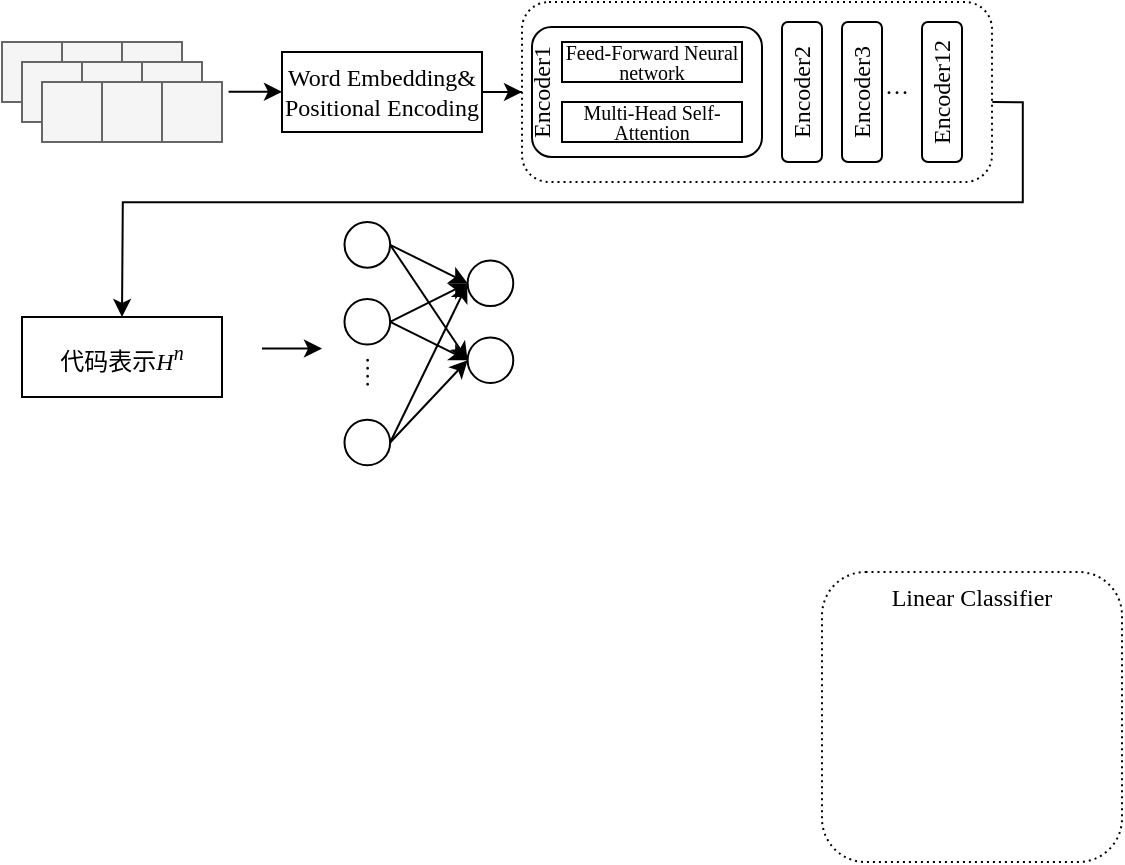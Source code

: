<mxfile version="24.2.1" type="github">
  <diagram name="第 1 页" id="p74Cr0yr_PtNtTbxzLrv">
    <mxGraphModel dx="451" dy="239" grid="1" gridSize="10" guides="1" tooltips="1" connect="1" arrows="1" fold="1" page="1" pageScale="1" pageWidth="827" pageHeight="1169" math="0" shadow="0">
      <root>
        <mxCell id="0" />
        <mxCell id="1" parent="0" />
        <mxCell id="FqdO26yVTFGnQF6mDzrA-45" value="&lt;div style=&quot;line-height: 100%;&quot;&gt;&lt;font style=&quot;font-size: 12px;&quot;&gt;Linear&amp;nbsp;&lt;/font&gt;&lt;span style=&quot;background-color: initial;&quot;&gt;Classifier&lt;/span&gt;&lt;/div&gt;" style="whiteSpace=wrap;html=1;rounded=1;fontFamily=Times New Roman;verticalAlign=top;strokeColor=default;dashed=1;dashPattern=1 2;" vertex="1" parent="1">
          <mxGeometry x="420" y="585" width="150" height="145" as="geometry" />
        </mxCell>
        <mxCell id="FqdO26yVTFGnQF6mDzrA-5" value="" style="edgeStyle=orthogonalEdgeStyle;rounded=0;orthogonalLoop=1;jettySize=auto;html=1;exitX=1.11;exitY=0.162;exitDx=0;exitDy=0;entryX=0;entryY=0.5;entryDx=0;entryDy=0;exitPerimeter=0;fontFamily=Times New Roman;" edge="1" parent="1" source="FqdO26yVTFGnQF6mDzrA-23" target="FqdO26yVTFGnQF6mDzrA-3">
          <mxGeometry relative="1" as="geometry">
            <mxPoint x="172.48" y="390" as="sourcePoint" />
            <mxPoint x="190" y="370" as="targetPoint" />
          </mxGeometry>
        </mxCell>
        <mxCell id="FqdO26yVTFGnQF6mDzrA-34" value="" style="edgeStyle=orthogonalEdgeStyle;rounded=0;orthogonalLoop=1;jettySize=auto;html=1;entryX=0;entryY=0.5;entryDx=0;entryDy=0;fontFamily=Times New Roman;" edge="1" parent="1" source="FqdO26yVTFGnQF6mDzrA-3" target="FqdO26yVTFGnQF6mDzrA-27">
          <mxGeometry relative="1" as="geometry">
            <mxPoint x="260" y="345" as="targetPoint" />
          </mxGeometry>
        </mxCell>
        <mxCell id="FqdO26yVTFGnQF6mDzrA-3" value="&lt;font style=&quot;font-size: 12px;&quot;&gt;Word Embedding&amp;amp;&lt;/font&gt;&lt;div&gt;&lt;font style=&quot;font-size: 12px;&quot;&gt;&lt;font&gt;Positional Encoding&lt;/font&gt;&lt;br&gt;&lt;/font&gt;&lt;/div&gt;" style="rounded=0;whiteSpace=wrap;html=1;fontFamily=Times New Roman;" vertex="1" parent="1">
          <mxGeometry x="150" y="325" width="100" height="40" as="geometry" />
        </mxCell>
        <mxCell id="FqdO26yVTFGnQF6mDzrA-15" value="" style="whiteSpace=wrap;html=1;rounded=0;fillColor=#f5f5f5;fontColor=#333333;strokeColor=#666666;fontFamily=Times New Roman;" vertex="1" parent="1">
          <mxGeometry x="10" y="320" width="30" height="30" as="geometry" />
        </mxCell>
        <mxCell id="FqdO26yVTFGnQF6mDzrA-16" value="" style="whiteSpace=wrap;html=1;rounded=0;fillColor=#f5f5f5;fontColor=#333333;strokeColor=#666666;fontFamily=Times New Roman;" vertex="1" parent="1">
          <mxGeometry x="40" y="320" width="30" height="30" as="geometry" />
        </mxCell>
        <mxCell id="FqdO26yVTFGnQF6mDzrA-17" value="" style="whiteSpace=wrap;html=1;rounded=0;fillColor=#f5f5f5;fontColor=#333333;strokeColor=#666666;fontFamily=Times New Roman;" vertex="1" parent="1">
          <mxGeometry x="70" y="320" width="30" height="30" as="geometry" />
        </mxCell>
        <mxCell id="FqdO26yVTFGnQF6mDzrA-18" value="" style="whiteSpace=wrap;html=1;rounded=0;fillColor=#f5f5f5;fontColor=#333333;strokeColor=#666666;fontFamily=Times New Roman;" vertex="1" parent="1">
          <mxGeometry x="20" y="330" width="30" height="30" as="geometry" />
        </mxCell>
        <mxCell id="FqdO26yVTFGnQF6mDzrA-19" value="" style="whiteSpace=wrap;html=1;rounded=0;fillColor=#f5f5f5;fontColor=#333333;strokeColor=#666666;fontFamily=Times New Roman;" vertex="1" parent="1">
          <mxGeometry x="50" y="330" width="30" height="30" as="geometry" />
        </mxCell>
        <mxCell id="FqdO26yVTFGnQF6mDzrA-20" value="" style="whiteSpace=wrap;html=1;rounded=0;fillColor=#f5f5f5;fontColor=#333333;strokeColor=#666666;fontFamily=Times New Roman;" vertex="1" parent="1">
          <mxGeometry x="80" y="330" width="30" height="30" as="geometry" />
        </mxCell>
        <mxCell id="FqdO26yVTFGnQF6mDzrA-21" value="" style="whiteSpace=wrap;html=1;rounded=0;fillColor=#f5f5f5;fontColor=#333333;strokeColor=#666666;fontFamily=Times New Roman;" vertex="1" parent="1">
          <mxGeometry x="30" y="340" width="30" height="30" as="geometry" />
        </mxCell>
        <mxCell id="FqdO26yVTFGnQF6mDzrA-22" value="" style="whiteSpace=wrap;html=1;rounded=0;fillColor=#f5f5f5;fontColor=#333333;strokeColor=#666666;fontFamily=Times New Roman;" vertex="1" parent="1">
          <mxGeometry x="60" y="340" width="30" height="30" as="geometry" />
        </mxCell>
        <mxCell id="FqdO26yVTFGnQF6mDzrA-23" value="" style="whiteSpace=wrap;html=1;rounded=0;fillColor=#f5f5f5;fontColor=#333333;strokeColor=#666666;fontFamily=Times New Roman;" vertex="1" parent="1">
          <mxGeometry x="90" y="340" width="30" height="30" as="geometry" />
        </mxCell>
        <mxCell id="FqdO26yVTFGnQF6mDzrA-27" value="" style="rounded=1;whiteSpace=wrap;html=1;fillColor=none;dashed=1;dashPattern=1 2;fontFamily=Times New Roman;" vertex="1" parent="1">
          <mxGeometry x="270" y="300" width="235" height="90" as="geometry" />
        </mxCell>
        <mxCell id="FqdO26yVTFGnQF6mDzrA-28" value="&lt;div style=&quot;&quot;&gt;&lt;br&gt;&lt;/div&gt;" style="rounded=1;whiteSpace=wrap;html=1;fillColor=none;align=left;horizontal=0;labelPosition=center;verticalLabelPosition=middle;verticalAlign=middle;textDirection=ltr;fontFamily=Times New Roman;" vertex="1" parent="1">
          <mxGeometry x="275" y="312.5" width="115" height="65" as="geometry" />
        </mxCell>
        <mxCell id="FqdO26yVTFGnQF6mDzrA-29" value="&lt;div style=&quot;line-height: 100%; font-size: 10px;&quot;&gt;&lt;font style=&quot;font-size: 10px;&quot;&gt;Feed-Forward&amp;nbsp;&lt;/font&gt;&lt;span style=&quot;background-color: initial;&quot;&gt;Neural network&lt;/span&gt;&lt;/div&gt;" style="rounded=0;whiteSpace=wrap;html=1;fontFamily=Times New Roman;" vertex="1" parent="1">
          <mxGeometry x="290" y="320" width="90" height="20" as="geometry" />
        </mxCell>
        <mxCell id="FqdO26yVTFGnQF6mDzrA-30" value="&lt;div style=&quot;font-size: 10px; line-height: 100%;&quot;&gt;&lt;font style=&quot;font-size: 10px;&quot;&gt;&lt;font style=&quot;font-size: 10px;&quot;&gt;Multi-Head&amp;nbsp;&lt;/font&gt;&lt;span style=&quot;background-color: initial;&quot;&gt;Self-Attention&lt;/span&gt;&lt;/font&gt;&lt;/div&gt;" style="rounded=0;whiteSpace=wrap;html=1;fontFamily=Times New Roman;" vertex="1" parent="1">
          <mxGeometry x="290" y="350" width="90" height="20" as="geometry" />
        </mxCell>
        <mxCell id="FqdO26yVTFGnQF6mDzrA-38" value="&lt;div style=&quot;&quot;&gt;&lt;span style=&quot;background-color: initial;&quot;&gt;Encoder2&lt;/span&gt;&lt;/div&gt;" style="rounded=1;whiteSpace=wrap;html=1;fillColor=none;horizontal=0;align=center;fontFamily=Times New Roman;" vertex="1" parent="1">
          <mxGeometry x="400" y="310" width="20" height="70" as="geometry" />
        </mxCell>
        <mxCell id="FqdO26yVTFGnQF6mDzrA-39" value="&lt;span style=&quot;&quot;&gt;Encoder3&lt;/span&gt;" style="rounded=1;whiteSpace=wrap;html=1;fillColor=none;horizontal=0;fontFamily=Times New Roman;" vertex="1" parent="1">
          <mxGeometry x="430" y="310" width="20" height="70" as="geometry" />
        </mxCell>
        <mxCell id="FqdO26yVTFGnQF6mDzrA-40" value="&lt;span style=&quot;&quot;&gt;Encoder12&lt;/span&gt;" style="rounded=1;whiteSpace=wrap;html=1;fillColor=none;horizontal=0;fontFamily=Times New Roman;" vertex="1" parent="1">
          <mxGeometry x="470" y="310" width="20" height="70" as="geometry" />
        </mxCell>
        <mxCell id="FqdO26yVTFGnQF6mDzrA-41" value="&lt;span style=&quot;text-align: left;&quot;&gt;Encoder1&lt;/span&gt;" style="text;html=1;align=center;verticalAlign=middle;whiteSpace=wrap;rounded=0;horizontal=0;fontFamily=Times New Roman;" vertex="1" parent="1">
          <mxGeometry x="270" y="320" width="20" height="50" as="geometry" />
        </mxCell>
        <mxCell id="FqdO26yVTFGnQF6mDzrA-42" value="···" style="text;html=1;align=center;verticalAlign=middle;whiteSpace=wrap;rounded=0;fontFamily=Times New Roman;" vertex="1" parent="1">
          <mxGeometry x="445" y="335" width="25" height="20" as="geometry" />
        </mxCell>
        <mxCell id="FqdO26yVTFGnQF6mDzrA-43" value="&lt;div&gt;&lt;font style=&quot;font-size: 12px;&quot;&gt;&lt;font face=&quot;宋体&quot;&gt;代码表示&lt;/font&gt;&lt;i style=&quot;&quot;&gt;H&lt;/i&gt;&lt;sup style=&quot;font-style: italic;&quot;&gt;n&lt;/sup&gt;&lt;br&gt;&lt;/font&gt;&lt;/div&gt;" style="rounded=0;whiteSpace=wrap;html=1;fontFamily=Times New Roman;" vertex="1" parent="1">
          <mxGeometry x="20" y="457.5" width="100" height="40" as="geometry" />
        </mxCell>
        <mxCell id="FqdO26yVTFGnQF6mDzrA-44" value="" style="endArrow=classic;html=1;rounded=0;entryX=0.5;entryY=0;entryDx=0;entryDy=0;exitX=0.999;exitY=0.554;exitDx=0;exitDy=0;exitPerimeter=0;fontFamily=Times New Roman;" edge="1" parent="1" target="FqdO26yVTFGnQF6mDzrA-43">
          <mxGeometry width="50" height="50" relative="1" as="geometry">
            <mxPoint x="505.165" y="350" as="sourcePoint" />
            <mxPoint x="70.0" y="419.9" as="targetPoint" />
            <Array as="points">
              <mxPoint x="520.4" y="350.14" />
              <mxPoint x="520.4" y="400.14" />
              <mxPoint x="70.4" y="400.14" />
            </Array>
          </mxGeometry>
        </mxCell>
        <mxCell id="FqdO26yVTFGnQF6mDzrA-46" value="" style="edgeStyle=orthogonalEdgeStyle;rounded=0;orthogonalLoop=1;jettySize=auto;html=1;fontFamily=Times New Roman;" edge="1" parent="1">
          <mxGeometry relative="1" as="geometry">
            <mxPoint x="140" y="473.284" as="sourcePoint" />
            <mxPoint x="170" y="473.77" as="targetPoint" />
          </mxGeometry>
        </mxCell>
        <mxCell id="FqdO26yVTFGnQF6mDzrA-124" value="" style="group" vertex="1" connectable="0" parent="1">
          <mxGeometry x="181.25" y="410" width="98.75" height="123.98" as="geometry" />
        </mxCell>
        <mxCell id="FqdO26yVTFGnQF6mDzrA-82" value="" style="ellipse;whiteSpace=wrap;html=1;aspect=fixed;" vertex="1" parent="FqdO26yVTFGnQF6mDzrA-124">
          <mxGeometry width="22.821" height="22.821" as="geometry" />
        </mxCell>
        <mxCell id="FqdO26yVTFGnQF6mDzrA-83" value="" style="ellipse;whiteSpace=wrap;html=1;aspect=fixed;" vertex="1" parent="FqdO26yVTFGnQF6mDzrA-124">
          <mxGeometry y="38.48" width="22.821" height="22.821" as="geometry" />
        </mxCell>
        <mxCell id="FqdO26yVTFGnQF6mDzrA-84" value="" style="ellipse;whiteSpace=wrap;html=1;aspect=fixed;" vertex="1" parent="FqdO26yVTFGnQF6mDzrA-124">
          <mxGeometry y="98.848" width="22.821" height="22.821" as="geometry" />
        </mxCell>
        <mxCell id="FqdO26yVTFGnQF6mDzrA-85" value="" style="ellipse;whiteSpace=wrap;html=1;aspect=fixed;" vertex="1" parent="FqdO26yVTFGnQF6mDzrA-124">
          <mxGeometry x="61.558" y="19.24" width="22.821" height="22.821" as="geometry" />
        </mxCell>
        <mxCell id="FqdO26yVTFGnQF6mDzrA-86" value="" style="ellipse;whiteSpace=wrap;html=1;aspect=fixed;" vertex="1" parent="FqdO26yVTFGnQF6mDzrA-124">
          <mxGeometry x="61.558" y="57.72" width="22.821" height="22.821" as="geometry" />
        </mxCell>
        <mxCell id="FqdO26yVTFGnQF6mDzrA-88" value="" style="endArrow=classic;html=1;rounded=0;exitX=1;exitY=0.5;exitDx=0;exitDy=0;entryX=0;entryY=0.5;entryDx=0;entryDy=0;" edge="1" parent="FqdO26yVTFGnQF6mDzrA-124" target="FqdO26yVTFGnQF6mDzrA-85" source="FqdO26yVTFGnQF6mDzrA-82">
          <mxGeometry width="50" height="50" relative="1" as="geometry">
            <mxPoint x="41.039" y="15.392" as="sourcePoint" />
            <mxPoint x="61.558" y="26.936" as="targetPoint" />
          </mxGeometry>
        </mxCell>
        <mxCell id="FqdO26yVTFGnQF6mDzrA-100" value="" style="endArrow=classic;html=1;rounded=0;entryX=0;entryY=0.5;entryDx=0;entryDy=0;exitX=1;exitY=0.5;exitDx=0;exitDy=0;" edge="1" parent="FqdO26yVTFGnQF6mDzrA-124" source="FqdO26yVTFGnQF6mDzrA-82" target="FqdO26yVTFGnQF6mDzrA-86">
          <mxGeometry width="50" height="50" relative="1" as="geometry">
            <mxPoint x="46.169" y="50.024" as="sourcePoint" />
            <mxPoint x="66.688" y="65.416" as="targetPoint" />
          </mxGeometry>
        </mxCell>
        <mxCell id="FqdO26yVTFGnQF6mDzrA-101" value="" style="endArrow=classic;html=1;rounded=0;exitX=1;exitY=0.5;exitDx=0;exitDy=0;entryX=0;entryY=0.5;entryDx=0;entryDy=0;" edge="1" parent="FqdO26yVTFGnQF6mDzrA-124" source="FqdO26yVTFGnQF6mDzrA-83" target="FqdO26yVTFGnQF6mDzrA-85">
          <mxGeometry width="50" height="50" relative="1" as="geometry">
            <mxPoint x="51.299" y="53.872" as="sourcePoint" />
            <mxPoint x="71.818" y="69.264" as="targetPoint" />
          </mxGeometry>
        </mxCell>
        <mxCell id="FqdO26yVTFGnQF6mDzrA-102" value="" style="endArrow=classic;html=1;rounded=0;entryX=0;entryY=0.5;entryDx=0;entryDy=0;exitX=1;exitY=0.5;exitDx=0;exitDy=0;" edge="1" parent="FqdO26yVTFGnQF6mDzrA-124" target="FqdO26yVTFGnQF6mDzrA-86" source="FqdO26yVTFGnQF6mDzrA-83">
          <mxGeometry width="50" height="50" relative="1" as="geometry">
            <mxPoint x="41.039" y="53.872" as="sourcePoint" />
            <mxPoint x="76.948" y="73.112" as="targetPoint" />
          </mxGeometry>
        </mxCell>
        <mxCell id="FqdO26yVTFGnQF6mDzrA-103" value="" style="endArrow=classic;html=1;rounded=0;exitX=1;exitY=0.5;exitDx=0;exitDy=0;entryX=-0.009;entryY=0.523;entryDx=0;entryDy=0;entryPerimeter=0;" edge="1" parent="FqdO26yVTFGnQF6mDzrA-124" source="FqdO26yVTFGnQF6mDzrA-84" target="FqdO26yVTFGnQF6mDzrA-85">
          <mxGeometry width="50" height="50" relative="1" as="geometry">
            <mxPoint x="61.558" y="61.568" as="sourcePoint" />
            <mxPoint x="61.558" y="34.632" as="targetPoint" />
          </mxGeometry>
        </mxCell>
        <mxCell id="FqdO26yVTFGnQF6mDzrA-104" value="" style="endArrow=classic;html=1;rounded=0;exitX=1;exitY=0.5;exitDx=0;exitDy=0;entryX=0;entryY=0.5;entryDx=0;entryDy=0;" edge="1" parent="FqdO26yVTFGnQF6mDzrA-124" source="FqdO26yVTFGnQF6mDzrA-84" target="FqdO26yVTFGnQF6mDzrA-86">
          <mxGeometry width="50" height="50" relative="1" as="geometry">
            <mxPoint x="66.688" y="65.416" as="sourcePoint" />
            <mxPoint x="87.208" y="80.808" as="targetPoint" />
          </mxGeometry>
        </mxCell>
        <mxCell id="FqdO26yVTFGnQF6mDzrA-107" value="&lt;font face=&quot;Times New Roman&quot;&gt;····&lt;/font&gt;" style="text;html=1;align=center;verticalAlign=middle;whiteSpace=wrap;rounded=0;horizontal=0;" vertex="1" parent="FqdO26yVTFGnQF6mDzrA-124">
          <mxGeometry x="-5.379" y="61.305" width="33.577" height="27.417" as="geometry" />
        </mxCell>
      </root>
    </mxGraphModel>
  </diagram>
</mxfile>
